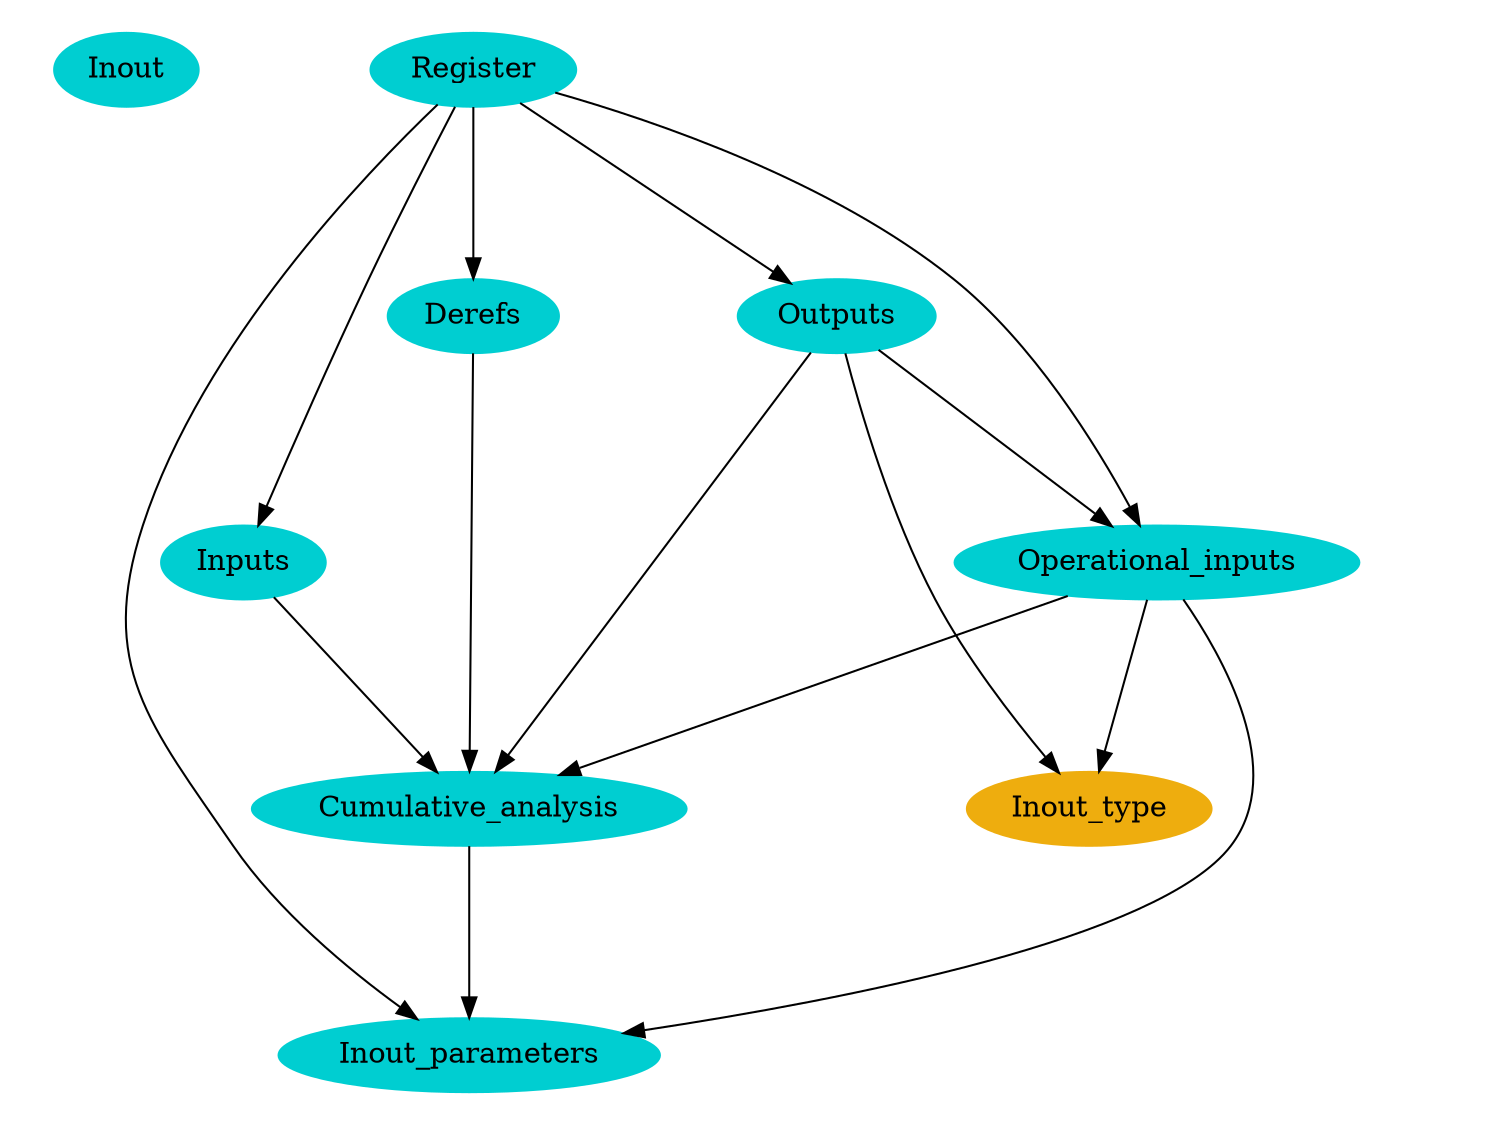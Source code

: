 digraph "Plugin architecture (inout)" { node [href="\N.html"];
  size="10,7.5";
  ratio="fill";
  
  fontsize="12pt";
  rankdir = TB ;
"Inout" [style=filled, color=darkturquoise];
"Inout_parameters" [style=filled, color=darkturquoise];
"Cumulative_analysis" [style=filled, color=darkturquoise];
"Cumulative_analysis" -> "Inout_parameters";
"Operational_inputs" [style=filled, color=darkturquoise];
"Operational_inputs" -> "Inout_type";
"Operational_inputs" -> "Inout_parameters";
"Operational_inputs" -> "Cumulative_analysis";
"Outputs" [style=filled, color=darkturquoise];
"Outputs" -> "Cumulative_analysis";
"Outputs" -> "Inout_type";
"Outputs" -> "Operational_inputs";
"Inputs" [style=filled, color=darkturquoise];
"Inputs" -> "Cumulative_analysis";
"Derefs" [style=filled, color=darkturquoise];
"Derefs" -> "Cumulative_analysis";
"Register" [style=filled, color=darkturquoise];
"Register" -> "Outputs";
"Register" -> "Operational_inputs";
"Register" -> "Inputs";
"Register" -> "Inout_parameters";
"Register" -> "Derefs";
"Inout_type" [style=filled, color=darkgoldenrod2];
}
